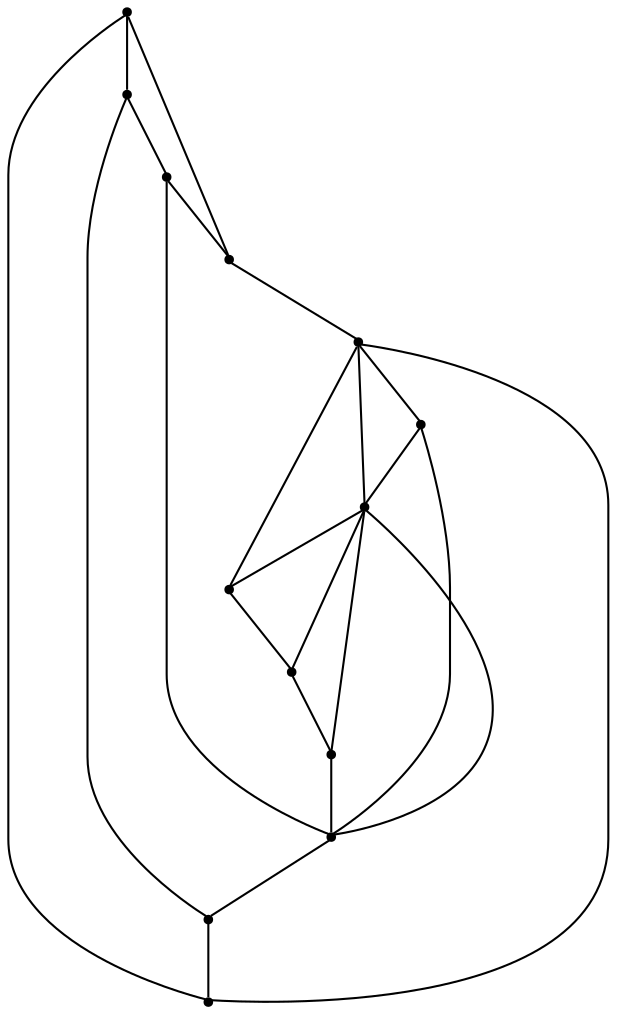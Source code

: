graph {
  node [shape=point,comment="{\"directed\":false,\"doi\":\"10.1007/978-3-030-35802-0_5\",\"figure\":\"4 (4)\"}"]

  v0 [pos="1544.28351272838,310.94625170641575"]
  v1 [pos="1467.4316321017948,234.17231758046046"]
  v2 [pos="1543.889709657577,364.9624244067766"]
  v3 [pos="1467.7014695522957,440.16523516364265"]
  v4 [pos="1413.5626404605982,234.58487417826882"]
  v5 [pos="1338.411114123255,310.40448502741947"]
  v6 [pos="1412.8772209062324,439.6402556211786"]
  v7 [pos="1389.4400562648102,430.0095262627201"]
  v8 [pos="1378.2362221853634,422.7958902143565"]
  v9 [pos="1355.2606776622188,399.6591464640181"]
  v10 [pos="1338.4631930373496,364.2123446244479"]
  v11 [pos="1300.1780056866312,471.5447173018842"]
  v12 [pos="1329.9284827907723,444.74100162145663"]

  v0 -- v1 [id="-1",pos="1544.28351272838,310.94625170641575 1534.6611861854979,273.21153484411934 1505.1772717283463,243.7572002516469 1467.4316321017948,234.17231758046046"]
  v11 -- v12 [id="-2",pos="1300.1780056866312,471.5447173018842 1329.9284827907723,444.74100162145663 1329.9284827907723,444.74100162145663 1329.9284827907723,444.74100162145663"]
  v12 -- v8 [id="-3",pos="1329.9284827907723,444.74100162145663 1378.2362221853634,422.7958902143565 1378.2362221853634,422.7958902143565 1378.2362221853634,422.7958902143565"]
  v12 -- v9 [id="-4",pos="1329.9284827907723,444.74100162145663 1355.2606776622188,399.6591464640181 1355.2606776622188,399.6591464640181 1355.2606776622188,399.6591464640181"]
  v12 -- v7 [id="-5",pos="1329.9284827907723,444.74100162145663 1389.4400562648102,430.0095262627201 1389.4400562648102,430.0095262627201 1389.4400562648102,430.0095262627201"]
  v12 -- v6 [id="-6",pos="1329.9284827907723,444.74100162145663 1412.8772209062324,439.6402556211786 1412.8772209062324,439.6402556211786 1412.8772209062324,439.6402556211786"]
  v12 -- v10 [id="-7",pos="1329.9284827907723,444.74100162145663 1338.4631930373496,364.2123446244479 1338.4631930373496,364.2123446244479 1338.4631930373496,364.2123446244479"]
  v10 -- v2 [id="-8",pos="1338.4631930373496,364.2123446244479 1543.889709657577,364.9624244067766 1543.889709657577,364.9624244067766 1543.889709657577,364.9624244067766"]
  v4 -- v6 [id="-9",pos="1413.5626404605982,234.58487417826882 1412.8772209062324,439.6402556211786 1412.8772209062324,439.6402556211786 1412.8772209062324,439.6402556211786"]
  v1 -- v3 [id="-10",pos="1467.4316321017948,234.17231758046046 1467.7014695522957,440.16523516364265 1467.7014695522957,440.16523516364265 1467.7014695522957,440.16523516364265"]
  v0 -- v5 [id="-11",pos="1544.28351272838,310.94625170641575 1338.411114123255,310.40448502741947 1338.411114123255,310.40448502741947 1338.411114123255,310.40448502741947"]
  v10 -- v11 [id="-12",pos="1338.4631930373496,364.2123446244479 1299.5403410339566,399.91336984226075 1295.5647931594838,408.8271485779864 1293.8894927068147,422.1999468674606 1292.2183890897138,435.5685801666209 1292.8560537423884,453.4003662160245 1300.1780056866312,471.5447173018842"]
  v11 -- v6 [id="-13",pos="1300.1780056866312,471.5447173018842 1347.2938437798928,479.50423634844344 1381.3617200920507,475.3661118117788 1412.8772209062324,439.6402556211786"]
  v5 -- v10 [id="-14",pos="1338.411114123255,310.40448502741947 1333.8124633437603,328.0487511312408 1333.8291235091972,346.5806370792065 1338.4631930373496,364.2123446244479"]
  v10 -- v9 [id="-15",pos="1338.4631930373496,364.2123446244479 1341.8676365948559,377.1759394387142 1347.6235657797808,389.1520899841254 1355.2606776622188,399.6591464640181"]
  v9 -- v8 [id="-16",pos="1355.2606776622188,399.6591464640181 1361.6817285782436,408.5052140979917 1369.4346806733502,416.3104888098039 1378.2362221853634,422.7958902143565"]
  v8 -- v7 [id="-17",pos="1378.2362221853634,422.7958902143565 1381.8046325692374,425.4228730106232 1385.5452762095824,427.834268987506 1389.4400562648102,430.0095262627201"]
  v7 -- v6 [id="-18",pos="1389.4400562648102,430.0095262627201 1396.7523793952,434.0942848655954 1404.606949266275,437.34631996703297 1412.8772209062324,439.6402556211786"]
  v6 -- v3 [id="-23",pos="1412.8772209062324,439.6402556211786 1430.7945929493885,444.6075629623165 1449.6975218784441,444.7909179175848 1467.7014695522957,440.16523516364265"]
  v4 -- v5 [id="-24",pos="1413.5626404605982,234.58487417826882 1376.715060057194,244.53649855381116 1348.031342248353,273.4740882029897 1338.411114123255,310.40448502741947"]
  v1 -- v4 [id="-25",pos="1467.4316321017948,234.17231758046046 1449.735039044886,229.68010527947752 1431.1821007668395,229.82181033160703 1413.5626404605982,234.58487417826882"]
  v3 -- v2 [id="-26",pos="1467.7014695522957,440.16523516364265 1504.7854398984919,430.6471831003933 1533.890113032493,401.9179383483663 1543.889709657577,364.9624244067766"]
  v2 -- v0 [id="-27",pos="1543.889709657577,364.9624244067766 1548.6675525981443,347.2890987522156 1548.805030757207,328.68634438127555 1544.28351272838,310.94625170641575"]
}